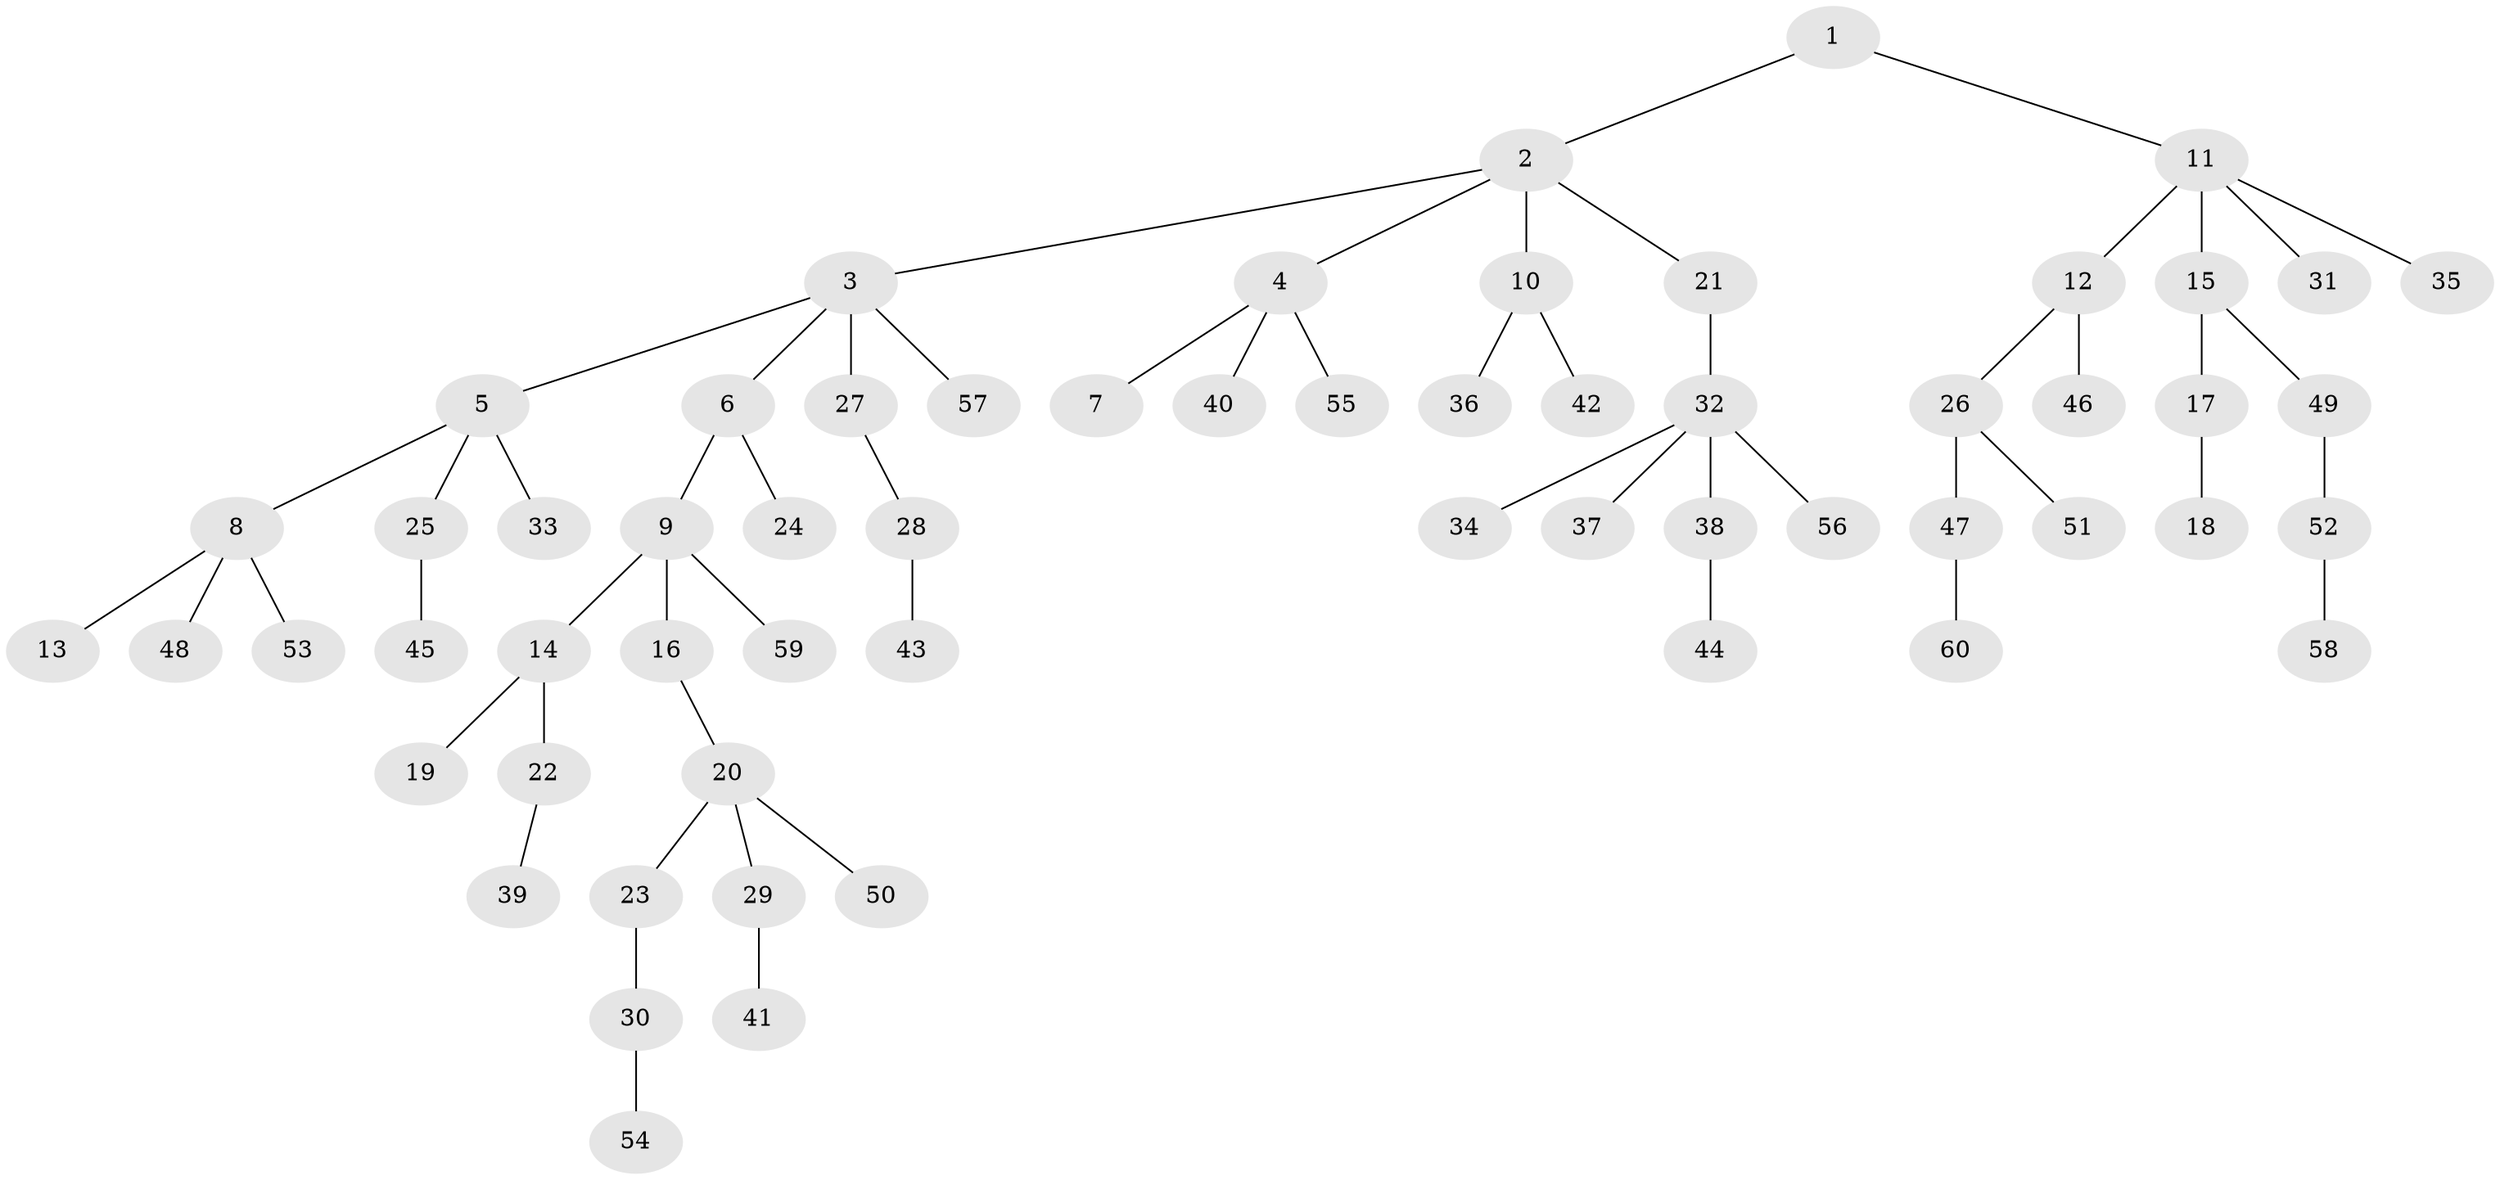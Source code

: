 // Generated by graph-tools (version 1.1) at 2025/53/03/09/25 04:53:35]
// undirected, 60 vertices, 59 edges
graph export_dot {
graph [start="1"]
  node [color=gray90,style=filled];
  1;
  2;
  3;
  4;
  5;
  6;
  7;
  8;
  9;
  10;
  11;
  12;
  13;
  14;
  15;
  16;
  17;
  18;
  19;
  20;
  21;
  22;
  23;
  24;
  25;
  26;
  27;
  28;
  29;
  30;
  31;
  32;
  33;
  34;
  35;
  36;
  37;
  38;
  39;
  40;
  41;
  42;
  43;
  44;
  45;
  46;
  47;
  48;
  49;
  50;
  51;
  52;
  53;
  54;
  55;
  56;
  57;
  58;
  59;
  60;
  1 -- 2;
  1 -- 11;
  2 -- 3;
  2 -- 4;
  2 -- 10;
  2 -- 21;
  3 -- 5;
  3 -- 6;
  3 -- 27;
  3 -- 57;
  4 -- 7;
  4 -- 40;
  4 -- 55;
  5 -- 8;
  5 -- 25;
  5 -- 33;
  6 -- 9;
  6 -- 24;
  8 -- 13;
  8 -- 48;
  8 -- 53;
  9 -- 14;
  9 -- 16;
  9 -- 59;
  10 -- 36;
  10 -- 42;
  11 -- 12;
  11 -- 15;
  11 -- 31;
  11 -- 35;
  12 -- 26;
  12 -- 46;
  14 -- 19;
  14 -- 22;
  15 -- 17;
  15 -- 49;
  16 -- 20;
  17 -- 18;
  20 -- 23;
  20 -- 29;
  20 -- 50;
  21 -- 32;
  22 -- 39;
  23 -- 30;
  25 -- 45;
  26 -- 47;
  26 -- 51;
  27 -- 28;
  28 -- 43;
  29 -- 41;
  30 -- 54;
  32 -- 34;
  32 -- 37;
  32 -- 38;
  32 -- 56;
  38 -- 44;
  47 -- 60;
  49 -- 52;
  52 -- 58;
}

